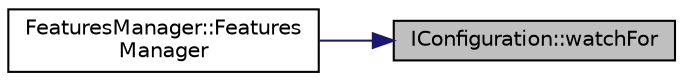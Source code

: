 digraph "IConfiguration::watchFor"
{
 // LATEX_PDF_SIZE
  edge [fontname="Helvetica",fontsize="10",labelfontname="Helvetica",labelfontsize="10"];
  node [fontname="Helvetica",fontsize="10",shape=record];
  rankdir="RL";
  Node1 [label="IConfiguration::watchFor",height=0.2,width=0.4,color="black", fillcolor="grey75", style="filled", fontcolor="black",tooltip=" "];
  Node1 -> Node2 [dir="back",color="midnightblue",fontsize="10",style="solid",fontname="Helvetica"];
  Node2 [label="FeaturesManager::Features\lManager",height=0.2,width=0.4,color="black", fillcolor="white", style="filled",URL="$class_features_manager.html#a0e15989714e25937d488c626aa20092a",tooltip=" "];
}
